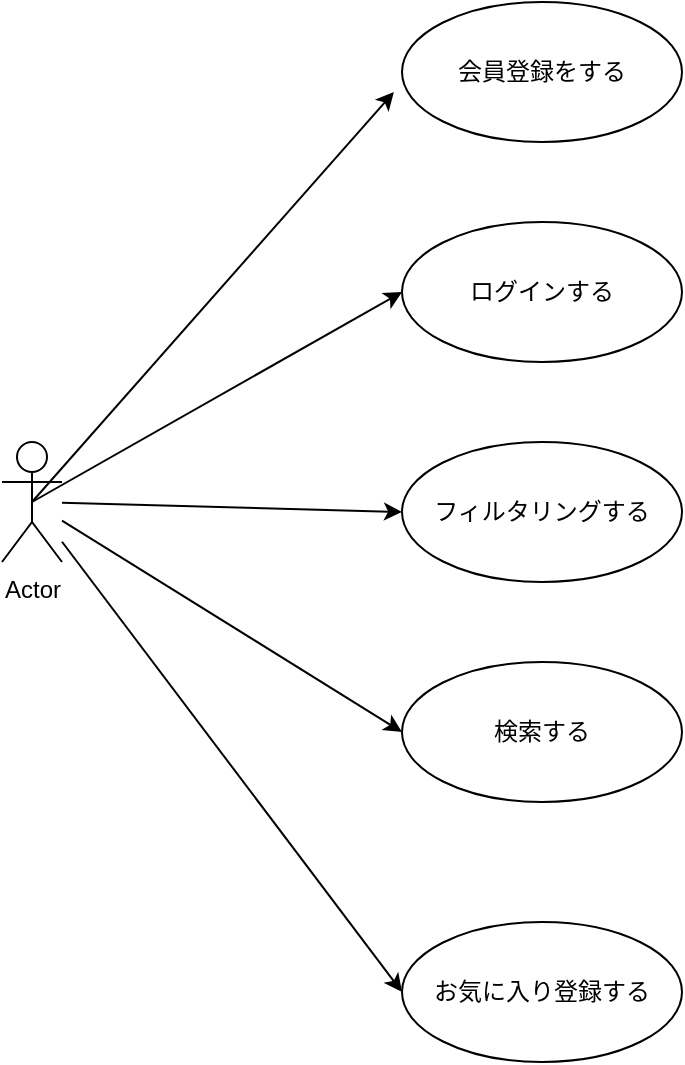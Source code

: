 <mxfile>
    <diagram id="3p7pujP3IoSx5V3f_g7D" name="Page-1">
        <mxGraphModel dx="1025" dy="422" grid="1" gridSize="10" guides="1" tooltips="1" connect="1" arrows="1" fold="1" page="1" pageScale="1" pageWidth="850" pageHeight="1100" math="0" shadow="0">
            <root>
                <mxCell id="0"/>
                <mxCell id="1" parent="0"/>
                <mxCell id="6" style="edgeStyle=none;html=1;exitX=0.5;exitY=0.5;exitDx=0;exitDy=0;exitPerimeter=0;entryX=-0.029;entryY=0.643;entryDx=0;entryDy=0;entryPerimeter=0;" parent="1" source="2" target="3" edge="1">
                    <mxGeometry relative="1" as="geometry">
                        <mxPoint x="200" y="310" as="targetPoint"/>
                    </mxGeometry>
                </mxCell>
                <mxCell id="7" style="edgeStyle=none;html=1;exitX=0.5;exitY=0.5;exitDx=0;exitDy=0;exitPerimeter=0;entryX=0;entryY=0.5;entryDx=0;entryDy=0;" parent="1" source="2" target="4" edge="1">
                    <mxGeometry relative="1" as="geometry"/>
                </mxCell>
                <mxCell id="13" style="edgeStyle=none;html=1;entryX=0;entryY=0.5;entryDx=0;entryDy=0;" parent="1" source="2" target="5" edge="1">
                    <mxGeometry relative="1" as="geometry"/>
                </mxCell>
                <mxCell id="14" style="edgeStyle=none;html=1;entryX=0;entryY=0.5;entryDx=0;entryDy=0;" parent="1" source="2" target="8" edge="1">
                    <mxGeometry relative="1" as="geometry"/>
                </mxCell>
                <mxCell id="15" style="edgeStyle=none;html=1;entryX=0;entryY=0.5;entryDx=0;entryDy=0;" parent="1" source="2" target="9" edge="1">
                    <mxGeometry relative="1" as="geometry"/>
                </mxCell>
                <mxCell id="2" value="Actor" style="shape=umlActor;verticalLabelPosition=bottom;verticalAlign=top;html=1;" parent="1" vertex="1">
                    <mxGeometry x="110" y="290" width="30" height="60" as="geometry"/>
                </mxCell>
                <mxCell id="3" value="会員登録をする" style="ellipse;whiteSpace=wrap;html=1;" parent="1" vertex="1">
                    <mxGeometry x="310" y="70" width="140" height="70" as="geometry"/>
                </mxCell>
                <mxCell id="4" value="ログインする" style="ellipse;whiteSpace=wrap;html=1;" parent="1" vertex="1">
                    <mxGeometry x="310" y="180" width="140" height="70" as="geometry"/>
                </mxCell>
                <mxCell id="5" value="フィルタリングする" style="ellipse;whiteSpace=wrap;html=1;" parent="1" vertex="1">
                    <mxGeometry x="310" y="290" width="140" height="70" as="geometry"/>
                </mxCell>
                <mxCell id="8" value="検索する" style="ellipse;whiteSpace=wrap;html=1;" parent="1" vertex="1">
                    <mxGeometry x="310" y="400" width="140" height="70" as="geometry"/>
                </mxCell>
                <mxCell id="9" value="お気に入り登録する" style="ellipse;whiteSpace=wrap;html=1;" parent="1" vertex="1">
                    <mxGeometry x="310" y="530" width="140" height="70" as="geometry"/>
                </mxCell>
            </root>
        </mxGraphModel>
    </diagram>
</mxfile>